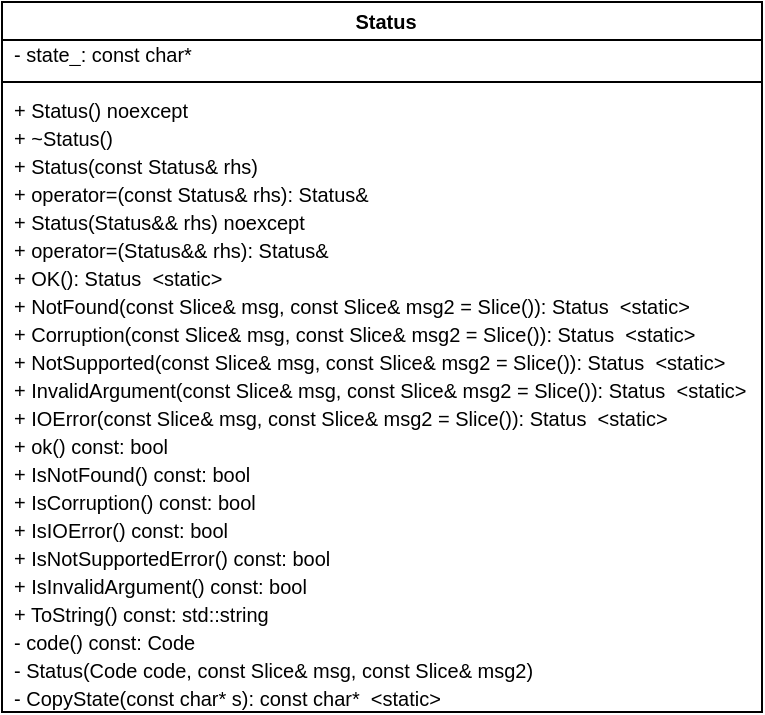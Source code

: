 <mxfile version="12.1.1" type="device" pages="1"><diagram id="_vEoWC06o9avBRDxX8DM" name="Page-1"><mxGraphModel dx="813" dy="442" grid="1" gridSize="10" guides="1" tooltips="1" connect="1" arrows="1" fold="1" page="1" pageScale="1" pageWidth="1654" pageHeight="1169" math="0" shadow="0"><root><mxCell id="0"/><mxCell id="1" parent="0"/><mxCell id="fpauZJnVEc_e6Z_hjm4V-52" value="Status" style="swimlane;fontStyle=1;align=center;verticalAlign=middle;childLayout=stackLayout;horizontal=1;startSize=19;horizontalStack=0;resizeParent=1;resizeParentMax=0;resizeLast=0;collapsible=1;marginBottom=0;spacing=2;spacingLeft=4;fontSize=10;labelPosition=center;verticalLabelPosition=middle;" parent="1" vertex="1"><mxGeometry x="410" y="240" width="380" height="355" as="geometry"/></mxCell><mxCell id="fpauZJnVEc_e6Z_hjm4V-56" value="- state_: const char*" style="text;strokeColor=none;fillColor=none;align=left;verticalAlign=middle;spacingLeft=4;spacingRight=4;overflow=hidden;rotatable=0;points=[[0,0.5],[1,0.5]];portConstraint=eastwest;fontSize=10;" parent="fpauZJnVEc_e6Z_hjm4V-52" vertex="1"><mxGeometry y="19" width="380" height="14" as="geometry"/></mxCell><mxCell id="fpauZJnVEc_e6Z_hjm4V-57" value="" style="line;strokeWidth=1;fillColor=none;align=left;verticalAlign=middle;spacingTop=-1;spacingLeft=3;spacingRight=3;rotatable=0;labelPosition=right;points=[];portConstraint=eastwest;fontSize=10;" parent="fpauZJnVEc_e6Z_hjm4V-52" vertex="1"><mxGeometry y="33" width="380" height="14" as="geometry"/></mxCell><mxCell id="fpauZJnVEc_e6Z_hjm4V-58" value="+ Status() noexcept" style="text;strokeColor=none;fillColor=none;align=left;verticalAlign=middle;spacingLeft=4;spacingRight=4;overflow=hidden;rotatable=0;points=[[0,0.5],[1,0.5]];portConstraint=eastwest;spacing=2;fontSize=10;" parent="fpauZJnVEc_e6Z_hjm4V-52" vertex="1"><mxGeometry y="47" width="380" height="14" as="geometry"/></mxCell><mxCell id="fpauZJnVEc_e6Z_hjm4V-59" value="+ ~Status()" style="text;strokeColor=none;fillColor=none;align=left;verticalAlign=middle;spacingLeft=4;spacingRight=4;overflow=hidden;rotatable=0;points=[[0,0.5],[1,0.5]];portConstraint=eastwest;spacing=2;fontSize=10;" parent="fpauZJnVEc_e6Z_hjm4V-52" vertex="1"><mxGeometry y="61" width="380" height="14" as="geometry"/></mxCell><mxCell id="fpauZJnVEc_e6Z_hjm4V-60" value="+ Status(const Status&amp; rhs)" style="text;strokeColor=none;fillColor=none;align=left;verticalAlign=middle;spacingLeft=4;spacingRight=4;overflow=hidden;rotatable=0;points=[[0,0.5],[1,0.5]];portConstraint=eastwest;spacing=2;fontSize=10;" parent="fpauZJnVEc_e6Z_hjm4V-52" vertex="1"><mxGeometry y="75" width="380" height="14" as="geometry"/></mxCell><mxCell id="fpauZJnVEc_e6Z_hjm4V-61" value="+ operator=(const Status&amp; rhs): Status&amp;" style="text;strokeColor=none;fillColor=none;align=left;verticalAlign=middle;spacingLeft=4;spacingRight=4;overflow=hidden;rotatable=0;points=[[0,0.5],[1,0.5]];portConstraint=eastwest;spacing=2;fontSize=10;" parent="fpauZJnVEc_e6Z_hjm4V-52" vertex="1"><mxGeometry y="89" width="380" height="14" as="geometry"/></mxCell><mxCell id="fpauZJnVEc_e6Z_hjm4V-62" value="+ Status(Status&amp;&amp; rhs) noexcept" style="text;strokeColor=none;fillColor=none;align=left;verticalAlign=middle;spacingLeft=4;spacingRight=4;overflow=hidden;rotatable=0;points=[[0,0.5],[1,0.5]];portConstraint=eastwest;spacing=2;fontSize=10;" parent="fpauZJnVEc_e6Z_hjm4V-52" vertex="1"><mxGeometry y="103" width="380" height="14" as="geometry"/></mxCell><mxCell id="fpauZJnVEc_e6Z_hjm4V-63" value="+ operator=(Status&amp;&amp; rhs): Status&amp;" style="text;strokeColor=none;fillColor=none;align=left;verticalAlign=middle;spacingLeft=4;spacingRight=4;overflow=hidden;rotatable=0;points=[[0,0.5],[1,0.5]];portConstraint=eastwest;spacing=2;fontSize=10;" parent="fpauZJnVEc_e6Z_hjm4V-52" vertex="1"><mxGeometry y="117" width="380" height="14" as="geometry"/></mxCell><mxCell id="fpauZJnVEc_e6Z_hjm4V-64" value="+ OK(): Status  &lt;static&gt;" style="text;strokeColor=none;fillColor=none;align=left;verticalAlign=middle;spacingLeft=4;spacingRight=4;overflow=hidden;rotatable=0;points=[[0,0.5],[1,0.5]];portConstraint=eastwest;spacing=2;fontSize=10;" parent="fpauZJnVEc_e6Z_hjm4V-52" vertex="1"><mxGeometry y="131" width="380" height="14" as="geometry"/></mxCell><mxCell id="fpauZJnVEc_e6Z_hjm4V-65" value="+ NotFound(const Slice&amp; msg, const Slice&amp; msg2 = Slice()): Status  &lt;static&gt;" style="text;strokeColor=none;fillColor=none;align=left;verticalAlign=middle;spacingLeft=4;spacingRight=4;overflow=hidden;rotatable=0;points=[[0,0.5],[1,0.5]];portConstraint=eastwest;spacing=2;fontSize=10;" parent="fpauZJnVEc_e6Z_hjm4V-52" vertex="1"><mxGeometry y="145" width="380" height="14" as="geometry"/></mxCell><mxCell id="fpauZJnVEc_e6Z_hjm4V-66" value="+ Corruption(const Slice&amp; msg, const Slice&amp; msg2 = Slice()): Status  &lt;static&gt;" style="text;strokeColor=none;fillColor=none;align=left;verticalAlign=middle;spacingLeft=4;spacingRight=4;overflow=hidden;rotatable=0;points=[[0,0.5],[1,0.5]];portConstraint=eastwest;spacing=2;fontSize=10;" parent="fpauZJnVEc_e6Z_hjm4V-52" vertex="1"><mxGeometry y="159" width="380" height="14" as="geometry"/></mxCell><mxCell id="fpauZJnVEc_e6Z_hjm4V-67" value="+ NotSupported(const Slice&amp; msg, const Slice&amp; msg2 = Slice()): Status  &lt;static&gt;" style="text;strokeColor=none;fillColor=none;align=left;verticalAlign=middle;spacingLeft=4;spacingRight=4;overflow=hidden;rotatable=0;points=[[0,0.5],[1,0.5]];portConstraint=eastwest;spacing=2;fontSize=10;" parent="fpauZJnVEc_e6Z_hjm4V-52" vertex="1"><mxGeometry y="173" width="380" height="14" as="geometry"/></mxCell><mxCell id="fpauZJnVEc_e6Z_hjm4V-68" value="+ InvalidArgument(const Slice&amp; msg, const Slice&amp; msg2 = Slice()): Status  &lt;static&gt;" style="text;strokeColor=none;fillColor=none;align=left;verticalAlign=middle;spacingLeft=4;spacingRight=4;overflow=hidden;rotatable=0;points=[[0,0.5],[1,0.5]];portConstraint=eastwest;spacing=2;fontSize=10;" parent="fpauZJnVEc_e6Z_hjm4V-52" vertex="1"><mxGeometry y="187" width="380" height="14" as="geometry"/></mxCell><mxCell id="fpauZJnVEc_e6Z_hjm4V-69" value="+ IOError(const Slice&amp; msg, const Slice&amp; msg2 = Slice()): Status  &lt;static&gt;" style="text;strokeColor=none;fillColor=none;align=left;verticalAlign=middle;spacingLeft=4;spacingRight=4;overflow=hidden;rotatable=0;points=[[0,0.5],[1,0.5]];portConstraint=eastwest;spacing=2;fontSize=10;" parent="fpauZJnVEc_e6Z_hjm4V-52" vertex="1"><mxGeometry y="201" width="380" height="14" as="geometry"/></mxCell><mxCell id="fpauZJnVEc_e6Z_hjm4V-70" value="+ ok() const: bool" style="text;strokeColor=none;fillColor=none;align=left;verticalAlign=middle;spacingLeft=4;spacingRight=4;overflow=hidden;rotatable=0;points=[[0,0.5],[1,0.5]];portConstraint=eastwest;spacing=2;fontSize=10;" parent="fpauZJnVEc_e6Z_hjm4V-52" vertex="1"><mxGeometry y="215" width="380" height="14" as="geometry"/></mxCell><mxCell id="fpauZJnVEc_e6Z_hjm4V-71" value="+ IsNotFound() const: bool" style="text;strokeColor=none;fillColor=none;align=left;verticalAlign=middle;spacingLeft=4;spacingRight=4;overflow=hidden;rotatable=0;points=[[0,0.5],[1,0.5]];portConstraint=eastwest;spacing=2;fontSize=10;" parent="fpauZJnVEc_e6Z_hjm4V-52" vertex="1"><mxGeometry y="229" width="380" height="14" as="geometry"/></mxCell><mxCell id="fpauZJnVEc_e6Z_hjm4V-72" value="+ IsCorruption() const: bool" style="text;strokeColor=none;fillColor=none;align=left;verticalAlign=middle;spacingLeft=4;spacingRight=4;overflow=hidden;rotatable=0;points=[[0,0.5],[1,0.5]];portConstraint=eastwest;spacing=2;fontSize=10;" parent="fpauZJnVEc_e6Z_hjm4V-52" vertex="1"><mxGeometry y="243" width="380" height="14" as="geometry"/></mxCell><mxCell id="fpauZJnVEc_e6Z_hjm4V-73" value="+ IsIOError() const: bool" style="text;strokeColor=none;fillColor=none;align=left;verticalAlign=middle;spacingLeft=4;spacingRight=4;overflow=hidden;rotatable=0;points=[[0,0.5],[1,0.5]];portConstraint=eastwest;spacing=2;fontSize=10;" parent="fpauZJnVEc_e6Z_hjm4V-52" vertex="1"><mxGeometry y="257" width="380" height="14" as="geometry"/></mxCell><mxCell id="fpauZJnVEc_e6Z_hjm4V-74" value="+ IsNotSupportedError() const: bool" style="text;strokeColor=none;fillColor=none;align=left;verticalAlign=middle;spacingLeft=4;spacingRight=4;overflow=hidden;rotatable=0;points=[[0,0.5],[1,0.5]];portConstraint=eastwest;spacing=2;fontSize=10;" parent="fpauZJnVEc_e6Z_hjm4V-52" vertex="1"><mxGeometry y="271" width="380" height="14" as="geometry"/></mxCell><mxCell id="fpauZJnVEc_e6Z_hjm4V-75" value="+ IsInvalidArgument() const: bool" style="text;strokeColor=none;fillColor=none;align=left;verticalAlign=middle;spacingLeft=4;spacingRight=4;overflow=hidden;rotatable=0;points=[[0,0.5],[1,0.5]];portConstraint=eastwest;spacing=2;fontSize=10;" parent="fpauZJnVEc_e6Z_hjm4V-52" vertex="1"><mxGeometry y="285" width="380" height="14" as="geometry"/></mxCell><mxCell id="fpauZJnVEc_e6Z_hjm4V-76" value="+ ToString() const: std::string" style="text;strokeColor=none;fillColor=none;align=left;verticalAlign=middle;spacingLeft=4;spacingRight=4;overflow=hidden;rotatable=0;points=[[0,0.5],[1,0.5]];portConstraint=eastwest;spacing=2;fontSize=10;" parent="fpauZJnVEc_e6Z_hjm4V-52" vertex="1"><mxGeometry y="299" width="380" height="14" as="geometry"/></mxCell><mxCell id="fpauZJnVEc_e6Z_hjm4V-53" value="- code() const: Code" style="text;strokeColor=none;fillColor=none;align=left;verticalAlign=middle;spacingLeft=4;spacingRight=4;overflow=hidden;rotatable=0;points=[[0,0.5],[1,0.5]];portConstraint=eastwest;fontSize=10;" parent="fpauZJnVEc_e6Z_hjm4V-52" vertex="1"><mxGeometry y="313" width="380" height="14" as="geometry"/></mxCell><mxCell id="fpauZJnVEc_e6Z_hjm4V-54" value="- Status(Code code, const Slice&amp; msg, const Slice&amp; msg2)" style="text;strokeColor=none;fillColor=none;align=left;verticalAlign=middle;spacingLeft=4;spacingRight=4;overflow=hidden;rotatable=0;points=[[0,0.5],[1,0.5]];portConstraint=eastwest;fontSize=10;" parent="fpauZJnVEc_e6Z_hjm4V-52" vertex="1"><mxGeometry y="327" width="380" height="14" as="geometry"/></mxCell><mxCell id="fpauZJnVEc_e6Z_hjm4V-55" value="- CopyState(const char* s): const char*  &lt;static&gt;" style="text;strokeColor=none;fillColor=none;align=left;verticalAlign=middle;spacingLeft=4;spacingRight=4;overflow=hidden;rotatable=0;points=[[0,0.5],[1,0.5]];portConstraint=eastwest;fontSize=10;" parent="fpauZJnVEc_e6Z_hjm4V-52" vertex="1"><mxGeometry y="341" width="380" height="14" as="geometry"/></mxCell></root></mxGraphModel></diagram></mxfile>